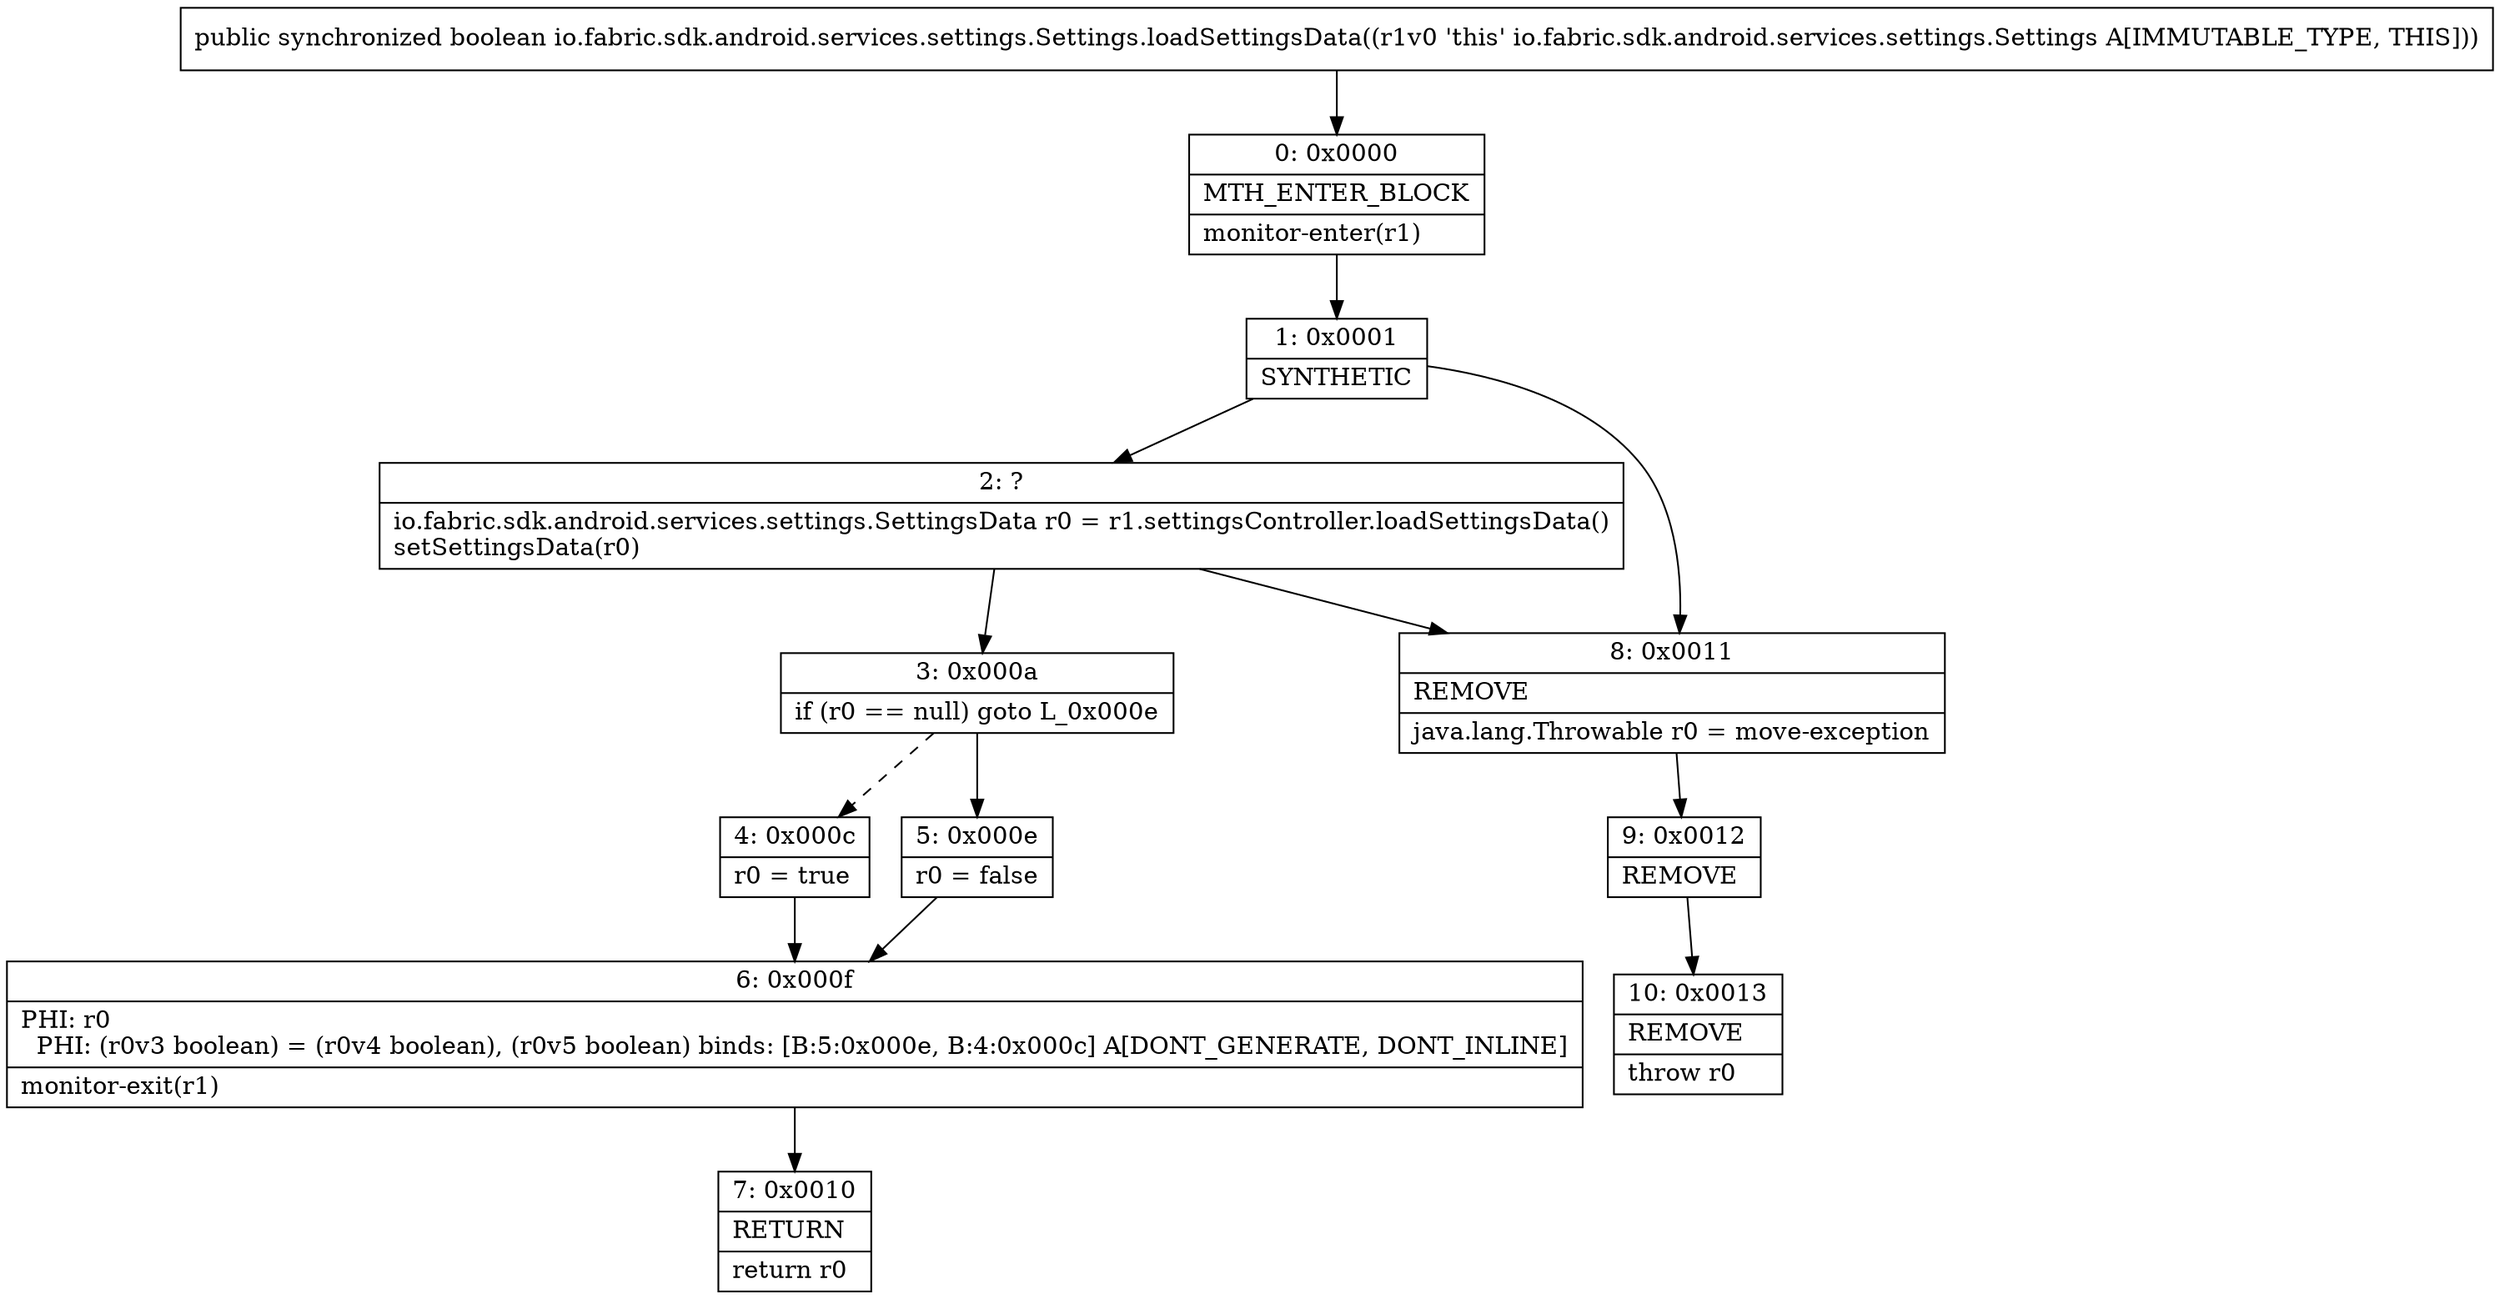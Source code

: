 digraph "CFG forio.fabric.sdk.android.services.settings.Settings.loadSettingsData()Z" {
Node_0 [shape=record,label="{0\:\ 0x0000|MTH_ENTER_BLOCK\l|monitor\-enter(r1)\l}"];
Node_1 [shape=record,label="{1\:\ 0x0001|SYNTHETIC\l}"];
Node_2 [shape=record,label="{2\:\ ?|io.fabric.sdk.android.services.settings.SettingsData r0 = r1.settingsController.loadSettingsData()\lsetSettingsData(r0)\l}"];
Node_3 [shape=record,label="{3\:\ 0x000a|if (r0 == null) goto L_0x000e\l}"];
Node_4 [shape=record,label="{4\:\ 0x000c|r0 = true\l}"];
Node_5 [shape=record,label="{5\:\ 0x000e|r0 = false\l}"];
Node_6 [shape=record,label="{6\:\ 0x000f|PHI: r0 \l  PHI: (r0v3 boolean) = (r0v4 boolean), (r0v5 boolean) binds: [B:5:0x000e, B:4:0x000c] A[DONT_GENERATE, DONT_INLINE]\l|monitor\-exit(r1)\l}"];
Node_7 [shape=record,label="{7\:\ 0x0010|RETURN\l|return r0\l}"];
Node_8 [shape=record,label="{8\:\ 0x0011|REMOVE\l|java.lang.Throwable r0 = move\-exception\l}"];
Node_9 [shape=record,label="{9\:\ 0x0012|REMOVE\l}"];
Node_10 [shape=record,label="{10\:\ 0x0013|REMOVE\l|throw r0\l}"];
MethodNode[shape=record,label="{public synchronized boolean io.fabric.sdk.android.services.settings.Settings.loadSettingsData((r1v0 'this' io.fabric.sdk.android.services.settings.Settings A[IMMUTABLE_TYPE, THIS])) }"];
MethodNode -> Node_0;
Node_0 -> Node_1;
Node_1 -> Node_2;
Node_1 -> Node_8;
Node_2 -> Node_3;
Node_2 -> Node_8;
Node_3 -> Node_4[style=dashed];
Node_3 -> Node_5;
Node_4 -> Node_6;
Node_5 -> Node_6;
Node_6 -> Node_7;
Node_8 -> Node_9;
Node_9 -> Node_10;
}

